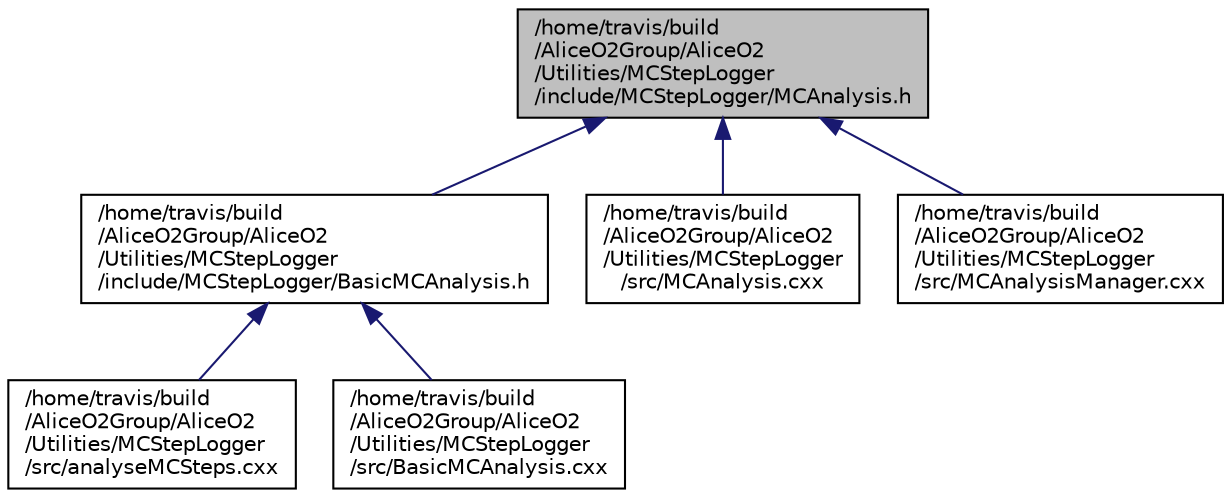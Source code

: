 digraph "/home/travis/build/AliceO2Group/AliceO2/Utilities/MCStepLogger/include/MCStepLogger/MCAnalysis.h"
{
 // INTERACTIVE_SVG=YES
  bgcolor="transparent";
  edge [fontname="Helvetica",fontsize="10",labelfontname="Helvetica",labelfontsize="10"];
  node [fontname="Helvetica",fontsize="10",shape=record];
  Node1 [label="/home/travis/build\l/AliceO2Group/AliceO2\l/Utilities/MCStepLogger\l/include/MCStepLogger/MCAnalysis.h",height=0.2,width=0.4,color="black", fillcolor="grey75", style="filled" fontcolor="black"];
  Node1 -> Node2 [dir="back",color="midnightblue",fontsize="10",style="solid",fontname="Helvetica"];
  Node2 [label="/home/travis/build\l/AliceO2Group/AliceO2\l/Utilities/MCStepLogger\l/include/MCStepLogger/BasicMCAnalysis.h",height=0.2,width=0.4,color="black",URL="$d0/dc7/BasicMCAnalysis_8h.html"];
  Node2 -> Node3 [dir="back",color="midnightblue",fontsize="10",style="solid",fontname="Helvetica"];
  Node3 [label="/home/travis/build\l/AliceO2Group/AliceO2\l/Utilities/MCStepLogger\l/src/analyseMCSteps.cxx",height=0.2,width=0.4,color="black",URL="$d0/d9e/analyseMCSteps_8cxx.html"];
  Node2 -> Node4 [dir="back",color="midnightblue",fontsize="10",style="solid",fontname="Helvetica"];
  Node4 [label="/home/travis/build\l/AliceO2Group/AliceO2\l/Utilities/MCStepLogger\l/src/BasicMCAnalysis.cxx",height=0.2,width=0.4,color="black",URL="$df/da1/BasicMCAnalysis_8cxx.html"];
  Node1 -> Node5 [dir="back",color="midnightblue",fontsize="10",style="solid",fontname="Helvetica"];
  Node5 [label="/home/travis/build\l/AliceO2Group/AliceO2\l/Utilities/MCStepLogger\l/src/MCAnalysis.cxx",height=0.2,width=0.4,color="black",URL="$dc/d10/MCAnalysis_8cxx.html"];
  Node1 -> Node6 [dir="back",color="midnightblue",fontsize="10",style="solid",fontname="Helvetica"];
  Node6 [label="/home/travis/build\l/AliceO2Group/AliceO2\l/Utilities/MCStepLogger\l/src/MCAnalysisManager.cxx",height=0.2,width=0.4,color="black",URL="$d8/dea/MCAnalysisManager_8cxx.html"];
}
